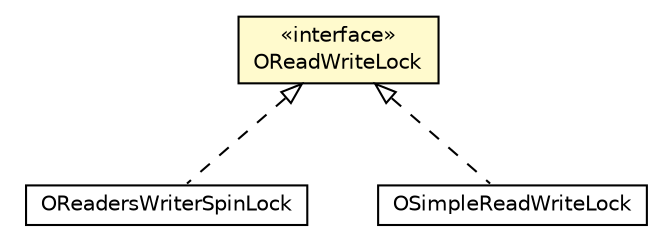 #!/usr/local/bin/dot
#
# Class diagram 
# Generated by UMLGraph version R5_6-24-gf6e263 (http://www.umlgraph.org/)
#

digraph G {
	edge [fontname="Helvetica",fontsize=10,labelfontname="Helvetica",labelfontsize=10];
	node [fontname="Helvetica",fontsize=10,shape=plaintext];
	nodesep=0.25;
	ranksep=0.5;
	// com.orientechnologies.common.concur.lock.OReadersWriterSpinLock
	c2950754 [label=<<table title="com.orientechnologies.common.concur.lock.OReadersWriterSpinLock" border="0" cellborder="1" cellspacing="0" cellpadding="2" port="p" href="./OReadersWriterSpinLock.html">
		<tr><td><table border="0" cellspacing="0" cellpadding="1">
<tr><td align="center" balign="center"> OReadersWriterSpinLock </td></tr>
		</table></td></tr>
		</table>>, URL="./OReadersWriterSpinLock.html", fontname="Helvetica", fontcolor="black", fontsize=10.0];
	// com.orientechnologies.common.concur.lock.OReadWriteLock
	c2950760 [label=<<table title="com.orientechnologies.common.concur.lock.OReadWriteLock" border="0" cellborder="1" cellspacing="0" cellpadding="2" port="p" bgcolor="lemonChiffon" href="./OReadWriteLock.html">
		<tr><td><table border="0" cellspacing="0" cellpadding="1">
<tr><td align="center" balign="center"> &#171;interface&#187; </td></tr>
<tr><td align="center" balign="center"> OReadWriteLock </td></tr>
		</table></td></tr>
		</table>>, URL="./OReadWriteLock.html", fontname="Helvetica", fontcolor="black", fontsize=10.0];
	// com.orientechnologies.common.concur.lock.OSimpleReadWriteLock
	c2950766 [label=<<table title="com.orientechnologies.common.concur.lock.OSimpleReadWriteLock" border="0" cellborder="1" cellspacing="0" cellpadding="2" port="p" href="./OSimpleReadWriteLock.html">
		<tr><td><table border="0" cellspacing="0" cellpadding="1">
<tr><td align="center" balign="center"> OSimpleReadWriteLock </td></tr>
		</table></td></tr>
		</table>>, URL="./OSimpleReadWriteLock.html", fontname="Helvetica", fontcolor="black", fontsize=10.0];
	//com.orientechnologies.common.concur.lock.OReadersWriterSpinLock implements com.orientechnologies.common.concur.lock.OReadWriteLock
	c2950760:p -> c2950754:p [dir=back,arrowtail=empty,style=dashed];
	//com.orientechnologies.common.concur.lock.OSimpleReadWriteLock implements com.orientechnologies.common.concur.lock.OReadWriteLock
	c2950760:p -> c2950766:p [dir=back,arrowtail=empty,style=dashed];
}


